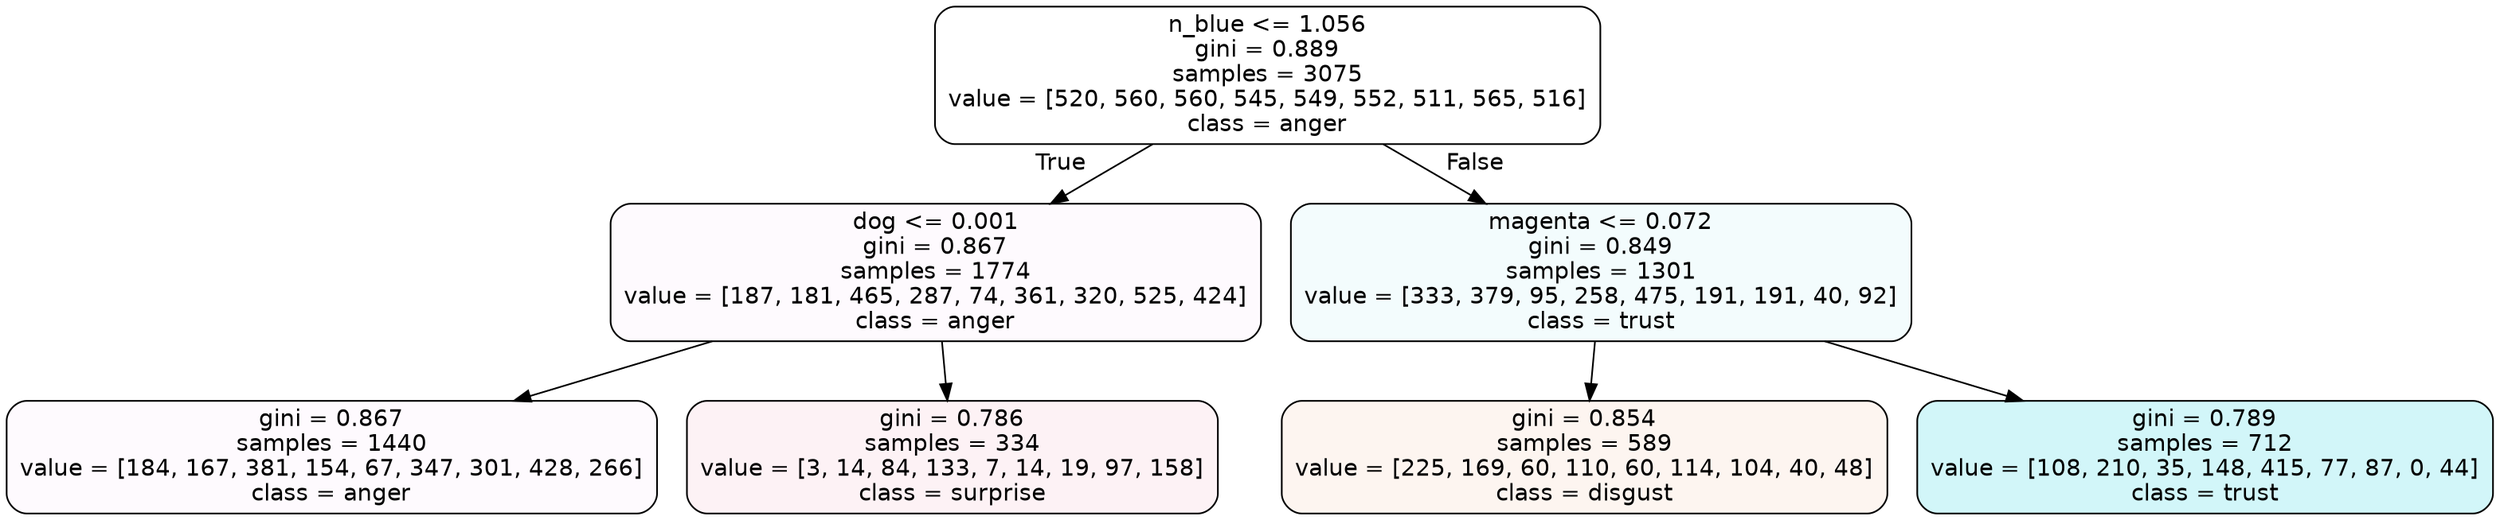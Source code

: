 digraph Tree {
node [shape=box, style="filled, rounded", color="black", fontname=helvetica] ;
edge [fontname=helvetica] ;
0 [label="n_blue <= 1.056\ngini = 0.889\nsamples = 3075\nvalue = [520, 560, 560, 545, 549, 552, 511, 565, 516]\nclass = anger", fillcolor="#e539d700"] ;
1 [label="dog <= 0.001\ngini = 0.867\nsamples = 1774\nvalue = [187, 181, 465, 287, 74, 361, 320, 525, 424]\nclass = anger", fillcolor="#e539d706"] ;
0 -> 1 [labeldistance=2.5, labelangle=45, headlabel="True"] ;
2 [label="gini = 0.867\nsamples = 1440\nvalue = [184, 167, 381, 154, 67, 347, 301, 428, 266]\nclass = anger", fillcolor="#e539d706"] ;
1 -> 2 ;
3 [label="gini = 0.786\nsamples = 334\nvalue = [3, 14, 84, 133, 7, 14, 19, 97, 158]\nclass = surprise", fillcolor="#e5396410"] ;
1 -> 3 ;
4 [label="magenta <= 0.072\ngini = 0.849\nsamples = 1301\nvalue = [333, 379, 95, 258, 475, 191, 191, 40, 92]\nclass = trust", fillcolor="#39d7e50f"] ;
0 -> 4 [labeldistance=2.5, labelangle=-45, headlabel="False"] ;
5 [label="gini = 0.854\nsamples = 589\nvalue = [225, 169, 60, 110, 60, 114, 104, 40, 48]\nclass = disgust", fillcolor="#e5813913"] ;
4 -> 5 ;
6 [label="gini = 0.789\nsamples = 712\nvalue = [108, 210, 35, 148, 415, 77, 87, 0, 44]\nclass = trust", fillcolor="#39d7e539"] ;
4 -> 6 ;
}